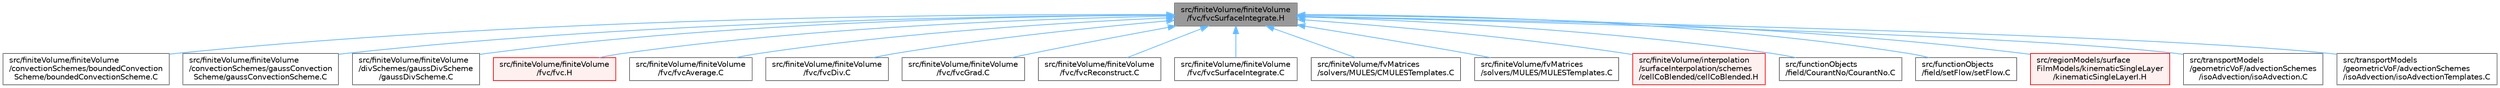 digraph "src/finiteVolume/finiteVolume/fvc/fvcSurfaceIntegrate.H"
{
 // LATEX_PDF_SIZE
  bgcolor="transparent";
  edge [fontname=Helvetica,fontsize=10,labelfontname=Helvetica,labelfontsize=10];
  node [fontname=Helvetica,fontsize=10,shape=box,height=0.2,width=0.4];
  Node1 [id="Node000001",label="src/finiteVolume/finiteVolume\l/fvc/fvcSurfaceIntegrate.H",height=0.2,width=0.4,color="gray40", fillcolor="grey60", style="filled", fontcolor="black",tooltip="Surface integrate surfaceField creating a volField. Surface sum a surfaceField creating a volField."];
  Node1 -> Node2 [id="edge1_Node000001_Node000002",dir="back",color="steelblue1",style="solid",tooltip=" "];
  Node2 [id="Node000002",label="src/finiteVolume/finiteVolume\l/convectionSchemes/boundedConvection\lScheme/boundedConvectionScheme.C",height=0.2,width=0.4,color="grey40", fillcolor="white", style="filled",URL="$boundedConvectionScheme_8C.html",tooltip=" "];
  Node1 -> Node3 [id="edge2_Node000001_Node000003",dir="back",color="steelblue1",style="solid",tooltip=" "];
  Node3 [id="Node000003",label="src/finiteVolume/finiteVolume\l/convectionSchemes/gaussConvection\lScheme/gaussConvectionScheme.C",height=0.2,width=0.4,color="grey40", fillcolor="white", style="filled",URL="$gaussConvectionScheme_8C.html",tooltip=" "];
  Node1 -> Node4 [id="edge3_Node000001_Node000004",dir="back",color="steelblue1",style="solid",tooltip=" "];
  Node4 [id="Node000004",label="src/finiteVolume/finiteVolume\l/divSchemes/gaussDivScheme\l/gaussDivScheme.C",height=0.2,width=0.4,color="grey40", fillcolor="white", style="filled",URL="$gaussDivScheme_8C.html",tooltip=" "];
  Node1 -> Node5 [id="edge4_Node000001_Node000005",dir="back",color="steelblue1",style="solid",tooltip=" "];
  Node5 [id="Node000005",label="src/finiteVolume/finiteVolume\l/fvc/fvc.H",height=0.2,width=0.4,color="red", fillcolor="#FFF0F0", style="filled",URL="$fvc_8H.html",tooltip=" "];
  Node1 -> Node175 [id="edge5_Node000001_Node000175",dir="back",color="steelblue1",style="solid",tooltip=" "];
  Node175 [id="Node000175",label="src/finiteVolume/finiteVolume\l/fvc/fvcAverage.C",height=0.2,width=0.4,color="grey40", fillcolor="white", style="filled",URL="$fvcAverage_8C.html",tooltip=" "];
  Node1 -> Node176 [id="edge6_Node000001_Node000176",dir="back",color="steelblue1",style="solid",tooltip=" "];
  Node176 [id="Node000176",label="src/finiteVolume/finiteVolume\l/fvc/fvcDiv.C",height=0.2,width=0.4,color="grey40", fillcolor="white", style="filled",URL="$fvcDiv_8C.html",tooltip=" "];
  Node1 -> Node177 [id="edge7_Node000001_Node000177",dir="back",color="steelblue1",style="solid",tooltip=" "];
  Node177 [id="Node000177",label="src/finiteVolume/finiteVolume\l/fvc/fvcGrad.C",height=0.2,width=0.4,color="grey40", fillcolor="white", style="filled",URL="$fvcGrad_8C.html",tooltip=" "];
  Node1 -> Node178 [id="edge8_Node000001_Node000178",dir="back",color="steelblue1",style="solid",tooltip=" "];
  Node178 [id="Node000178",label="src/finiteVolume/finiteVolume\l/fvc/fvcReconstruct.C",height=0.2,width=0.4,color="grey40", fillcolor="white", style="filled",URL="$fvcReconstruct_8C.html",tooltip=" "];
  Node1 -> Node179 [id="edge9_Node000001_Node000179",dir="back",color="steelblue1",style="solid",tooltip=" "];
  Node179 [id="Node000179",label="src/finiteVolume/finiteVolume\l/fvc/fvcSurfaceIntegrate.C",height=0.2,width=0.4,color="grey40", fillcolor="white", style="filled",URL="$fvcSurfaceIntegrate_8C.html",tooltip=" "];
  Node1 -> Node180 [id="edge10_Node000001_Node000180",dir="back",color="steelblue1",style="solid",tooltip=" "];
  Node180 [id="Node000180",label="src/finiteVolume/fvMatrices\l/solvers/MULES/CMULESTemplates.C",height=0.2,width=0.4,color="grey40", fillcolor="white", style="filled",URL="$CMULESTemplates_8C.html",tooltip=" "];
  Node1 -> Node181 [id="edge11_Node000001_Node000181",dir="back",color="steelblue1",style="solid",tooltip=" "];
  Node181 [id="Node000181",label="src/finiteVolume/fvMatrices\l/solvers/MULES/MULESTemplates.C",height=0.2,width=0.4,color="grey40", fillcolor="white", style="filled",URL="$MULESTemplates_8C.html",tooltip=" "];
  Node1 -> Node182 [id="edge12_Node000001_Node000182",dir="back",color="steelblue1",style="solid",tooltip=" "];
  Node182 [id="Node000182",label="src/finiteVolume/interpolation\l/surfaceInterpolation/schemes\l/cellCoBlended/cellCoBlended.H",height=0.2,width=0.4,color="red", fillcolor="#FFF0F0", style="filled",URL="$cellCoBlended_8H.html",tooltip=" "];
  Node1 -> Node184 [id="edge13_Node000001_Node000184",dir="back",color="steelblue1",style="solid",tooltip=" "];
  Node184 [id="Node000184",label="src/functionObjects\l/field/CourantNo/CourantNo.C",height=0.2,width=0.4,color="grey40", fillcolor="white", style="filled",URL="$CourantNo_8C.html",tooltip=" "];
  Node1 -> Node185 [id="edge14_Node000001_Node000185",dir="back",color="steelblue1",style="solid",tooltip=" "];
  Node185 [id="Node000185",label="src/functionObjects\l/field/setFlow/setFlow.C",height=0.2,width=0.4,color="grey40", fillcolor="white", style="filled",URL="$setFlow_8C.html",tooltip=" "];
  Node1 -> Node186 [id="edge15_Node000001_Node000186",dir="back",color="steelblue1",style="solid",tooltip=" "];
  Node186 [id="Node000186",label="src/regionModels/surface\lFilmModels/kinematicSingleLayer\l/kinematicSingleLayerI.H",height=0.2,width=0.4,color="red", fillcolor="#FFF0F0", style="filled",URL="$kinematicSingleLayerI_8H.html",tooltip=" "];
  Node1 -> Node170 [id="edge16_Node000001_Node000170",dir="back",color="steelblue1",style="solid",tooltip=" "];
  Node170 [id="Node000170",label="src/transportModels\l/geometricVoF/advectionSchemes\l/isoAdvection/isoAdvection.C",height=0.2,width=0.4,color="grey40", fillcolor="white", style="filled",URL="$isoAdvection_8C.html",tooltip=" "];
  Node1 -> Node171 [id="edge17_Node000001_Node000171",dir="back",color="steelblue1",style="solid",tooltip=" "];
  Node171 [id="Node000171",label="src/transportModels\l/geometricVoF/advectionSchemes\l/isoAdvection/isoAdvectionTemplates.C",height=0.2,width=0.4,color="grey40", fillcolor="white", style="filled",URL="$isoAdvectionTemplates_8C.html",tooltip=" "];
}
